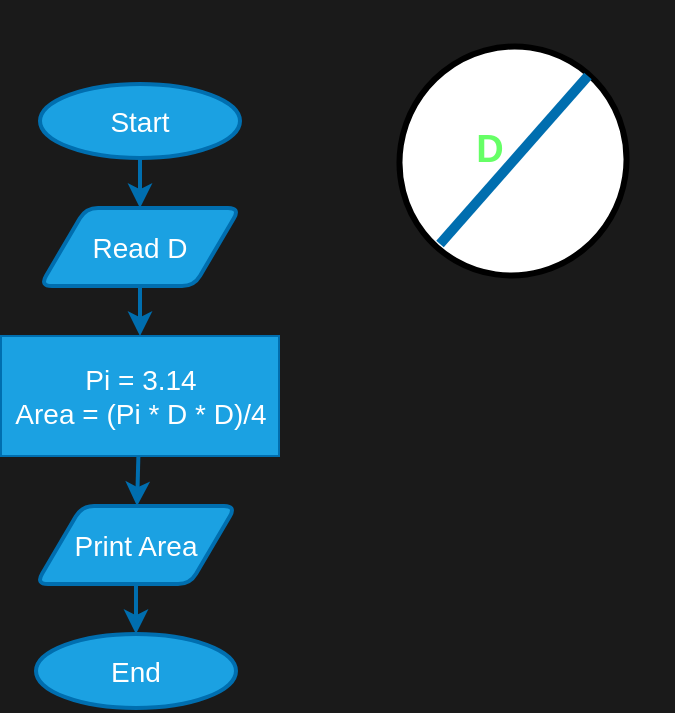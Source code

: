 <mxfile>
    <diagram id="hCPyeL4QNapye9wZkZne" name="Page-1">
        <mxGraphModel dx="608" dy="1451" grid="0" gridSize="10" guides="1" tooltips="1" connect="1" arrows="1" fold="1" page="1" pageScale="1" pageWidth="850" pageHeight="1100" background="#1A1A1A" math="0" shadow="0">
            <root>
                <mxCell id="0"/>
                <mxCell id="1" parent="0"/>
                <mxCell id="8" value="" style="edgeStyle=none;html=1;fontSize=14;strokeWidth=2;fillColor=#1ba1e2;strokeColor=#006EAF;" edge="1" parent="1" source="6" target="7">
                    <mxGeometry relative="1" as="geometry"/>
                </mxCell>
                <mxCell id="6" value="&lt;font style=&quot;font-size: 14px;&quot;&gt;Start&lt;/font&gt;" style="strokeWidth=2;html=1;shape=mxgraph.flowchart.start_1;whiteSpace=wrap;fillColor=#1ba1e2;fontColor=#ffffff;strokeColor=#006EAF;" vertex="1" parent="1">
                    <mxGeometry x="265" y="25" width="100" height="37" as="geometry"/>
                </mxCell>
                <mxCell id="13" value="" style="edgeStyle=none;html=1;strokeWidth=2;fontSize=14;fillColor=#1ba1e2;strokeColor=#006EAF;" edge="1" parent="1" source="7" target="12">
                    <mxGeometry relative="1" as="geometry"/>
                </mxCell>
                <mxCell id="7" value="Read D" style="shape=parallelogram;html=1;strokeWidth=2;perimeter=parallelogramPerimeter;whiteSpace=wrap;rounded=1;arcSize=12;size=0.23;fontSize=14;fillColor=#1ba1e2;fontColor=#ffffff;strokeColor=#006EAF;" vertex="1" parent="1">
                    <mxGeometry x="265" y="87" width="100" height="39" as="geometry"/>
                </mxCell>
                <mxCell id="15" value="" style="edgeStyle=none;html=1;strokeWidth=2;fontSize=14;fillColor=#1ba1e2;strokeColor=#006EAF;" edge="1" parent="1" source="12" target="14">
                    <mxGeometry relative="1" as="geometry"/>
                </mxCell>
                <mxCell id="12" value="Pi = 3.14&lt;br&gt;Area = (Pi * D * D)/4" style="whiteSpace=wrap;html=1;fontSize=14;fillColor=#1ba1e2;fontColor=#ffffff;strokeColor=#006EAF;" vertex="1" parent="1">
                    <mxGeometry x="245.5" y="151" width="139" height="60" as="geometry"/>
                </mxCell>
                <mxCell id="17" value="" style="edgeStyle=none;html=1;strokeWidth=2;fontSize=14;fillColor=#1ba1e2;strokeColor=#006EAF;" edge="1" parent="1" source="14" target="16">
                    <mxGeometry relative="1" as="geometry"/>
                </mxCell>
                <mxCell id="14" value="Print Area" style="shape=parallelogram;html=1;strokeWidth=2;perimeter=parallelogramPerimeter;whiteSpace=wrap;rounded=1;arcSize=12;size=0.23;fontSize=14;fillColor=#1ba1e2;fontColor=#ffffff;strokeColor=#006EAF;" vertex="1" parent="1">
                    <mxGeometry x="263" y="236" width="100" height="39" as="geometry"/>
                </mxCell>
                <mxCell id="16" value="&lt;font style=&quot;font-size: 14px;&quot;&gt;End&lt;/font&gt;" style="strokeWidth=2;html=1;shape=mxgraph.flowchart.start_1;whiteSpace=wrap;fillColor=#1ba1e2;fontColor=#ffffff;strokeColor=#006EAF;" vertex="1" parent="1">
                    <mxGeometry x="263" y="300" width="100" height="37" as="geometry"/>
                </mxCell>
                <mxCell id="23" value="" style="verticalLabelPosition=bottom;verticalAlign=top;html=1;shape=mxgraph.flowchart.on-page_reference;fontSize=14;strokeColor=default;strokeWidth=3;rotation=30;movable=1;resizable=1;rotatable=1;deletable=1;editable=1;connectable=1;" vertex="1" parent="1">
                    <mxGeometry x="445" y="6" width="113" height="115" as="geometry"/>
                </mxCell>
                <mxCell id="24" value="" style="endArrow=none;startArrow=none;html=1;strokeWidth=5;fontSize=14;fillColor=#1ba1e2;strokeColor=#006EAF;movable=1;resizable=1;rotatable=1;deletable=1;editable=1;connectable=1;startFill=0;endFill=0;exitX=0.599;exitY=0.017;exitDx=0;exitDy=0;exitPerimeter=0;" edge="1" parent="1" source="23">
                    <mxGeometry width="50" height="50" relative="1" as="geometry">
                        <mxPoint x="534" y="24" as="sourcePoint"/>
                        <mxPoint x="465" y="105" as="targetPoint"/>
                        <Array as="points"/>
                    </mxGeometry>
                </mxCell>
                <mxCell id="25" value="&lt;font style=&quot;font-size: 19px;&quot; color=&quot;#66ff66&quot;&gt;&lt;b&gt;D&lt;/b&gt;&lt;/font&gt;" style="text;align=center;html=1;verticalAlign=middle;whiteSpace=wrap;rounded=0;strokeWidth=3;fontSize=14;movable=1;resizable=1;rotatable=1;deletable=1;editable=1;connectable=1;" vertex="1" parent="1">
                    <mxGeometry x="460" y="43" width="60" height="30" as="geometry"/>
                </mxCell>
            </root>
        </mxGraphModel>
    </diagram>
</mxfile>